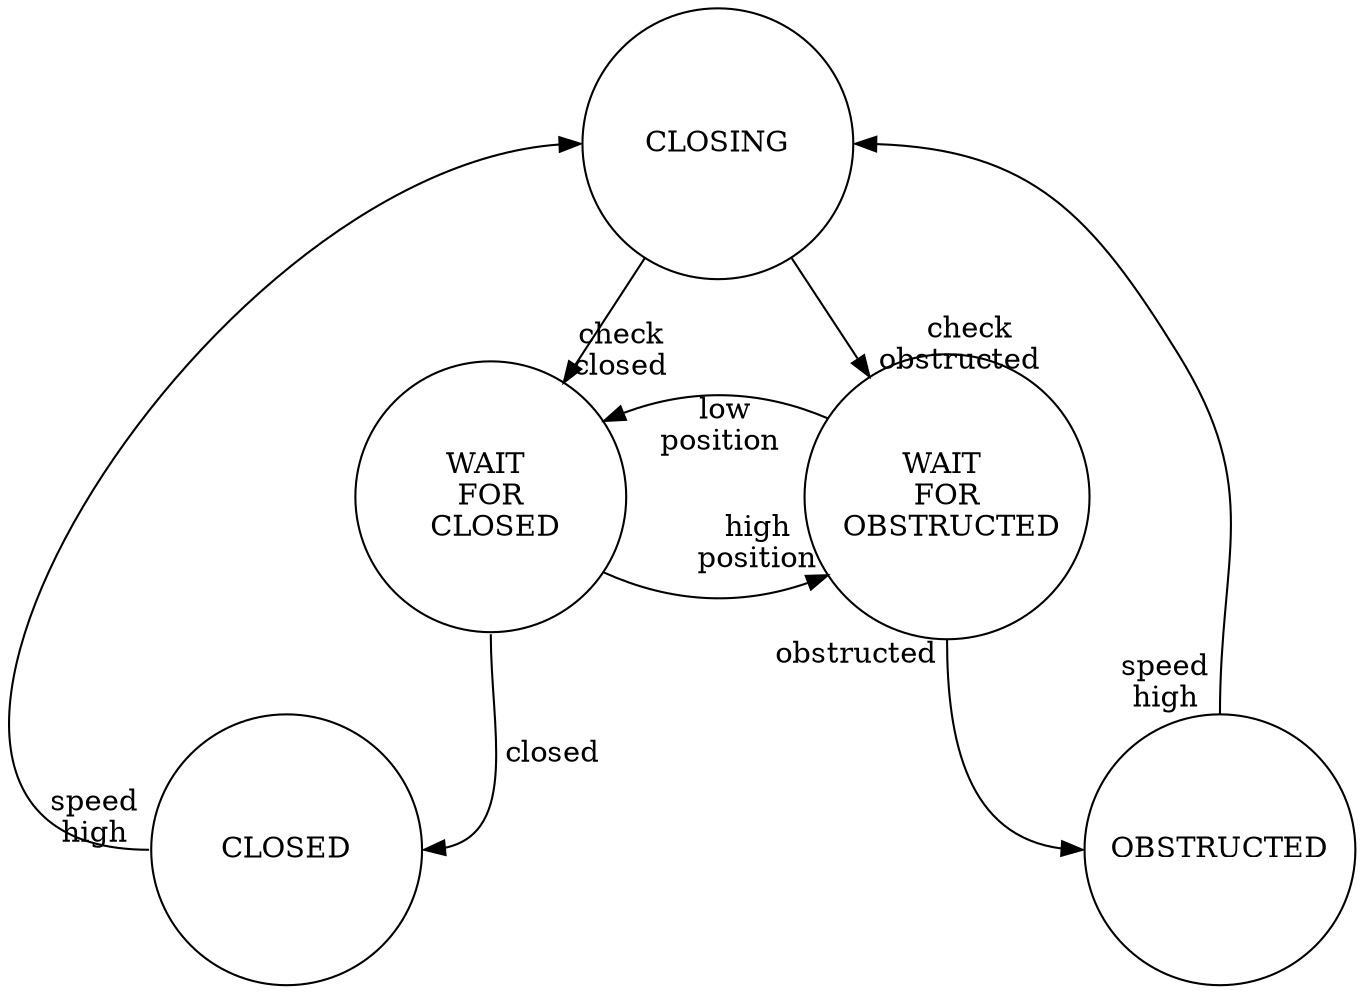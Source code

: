     digraph "closeCommandInterface" {
        node [shape=circle, height=1.8, width=1.8]
        nodesep = 1.2

        closing           [label="CLOSING"]
        wait_for_closed   [label="WAIT \n FOR \n CLOSED"]
        wait_for_obstruct [label="WAIT \n FOR \n OBSTRUCTED"]
        obstructed        [label="OBSTRUCTED"]
        closed            [label=" CLOSED "]

        closing             -> wait_for_closed [ headlabel="check    \n closed     "]
        closing             -> wait_for_obstruct [ headlabel=" check \n obstructed   "]
        wait_for_closed:s  -> closed:e [ xlabel=" closed "]
        wait_for_closed     -> wait_for_obstruct [ headlabel=" high \n position "]
        wait_for_obstruct:s -> obstructed:w [ taillabel=" obstructed "]
        wait_for_obstruct   -> wait_for_closed [ xlabel="  low\n position"]
        closed:w      -> closing:w [ taillabel=" speed \n high "]
        obstructed:n -> closing:e [ taillabel=" speed \n high "]

        {rank=same; closing}
        {rank=same; closed, obstructed}
        {rank=same; wait_for_closed, wait_for_obstruct}
         //rankdir=BT
    }